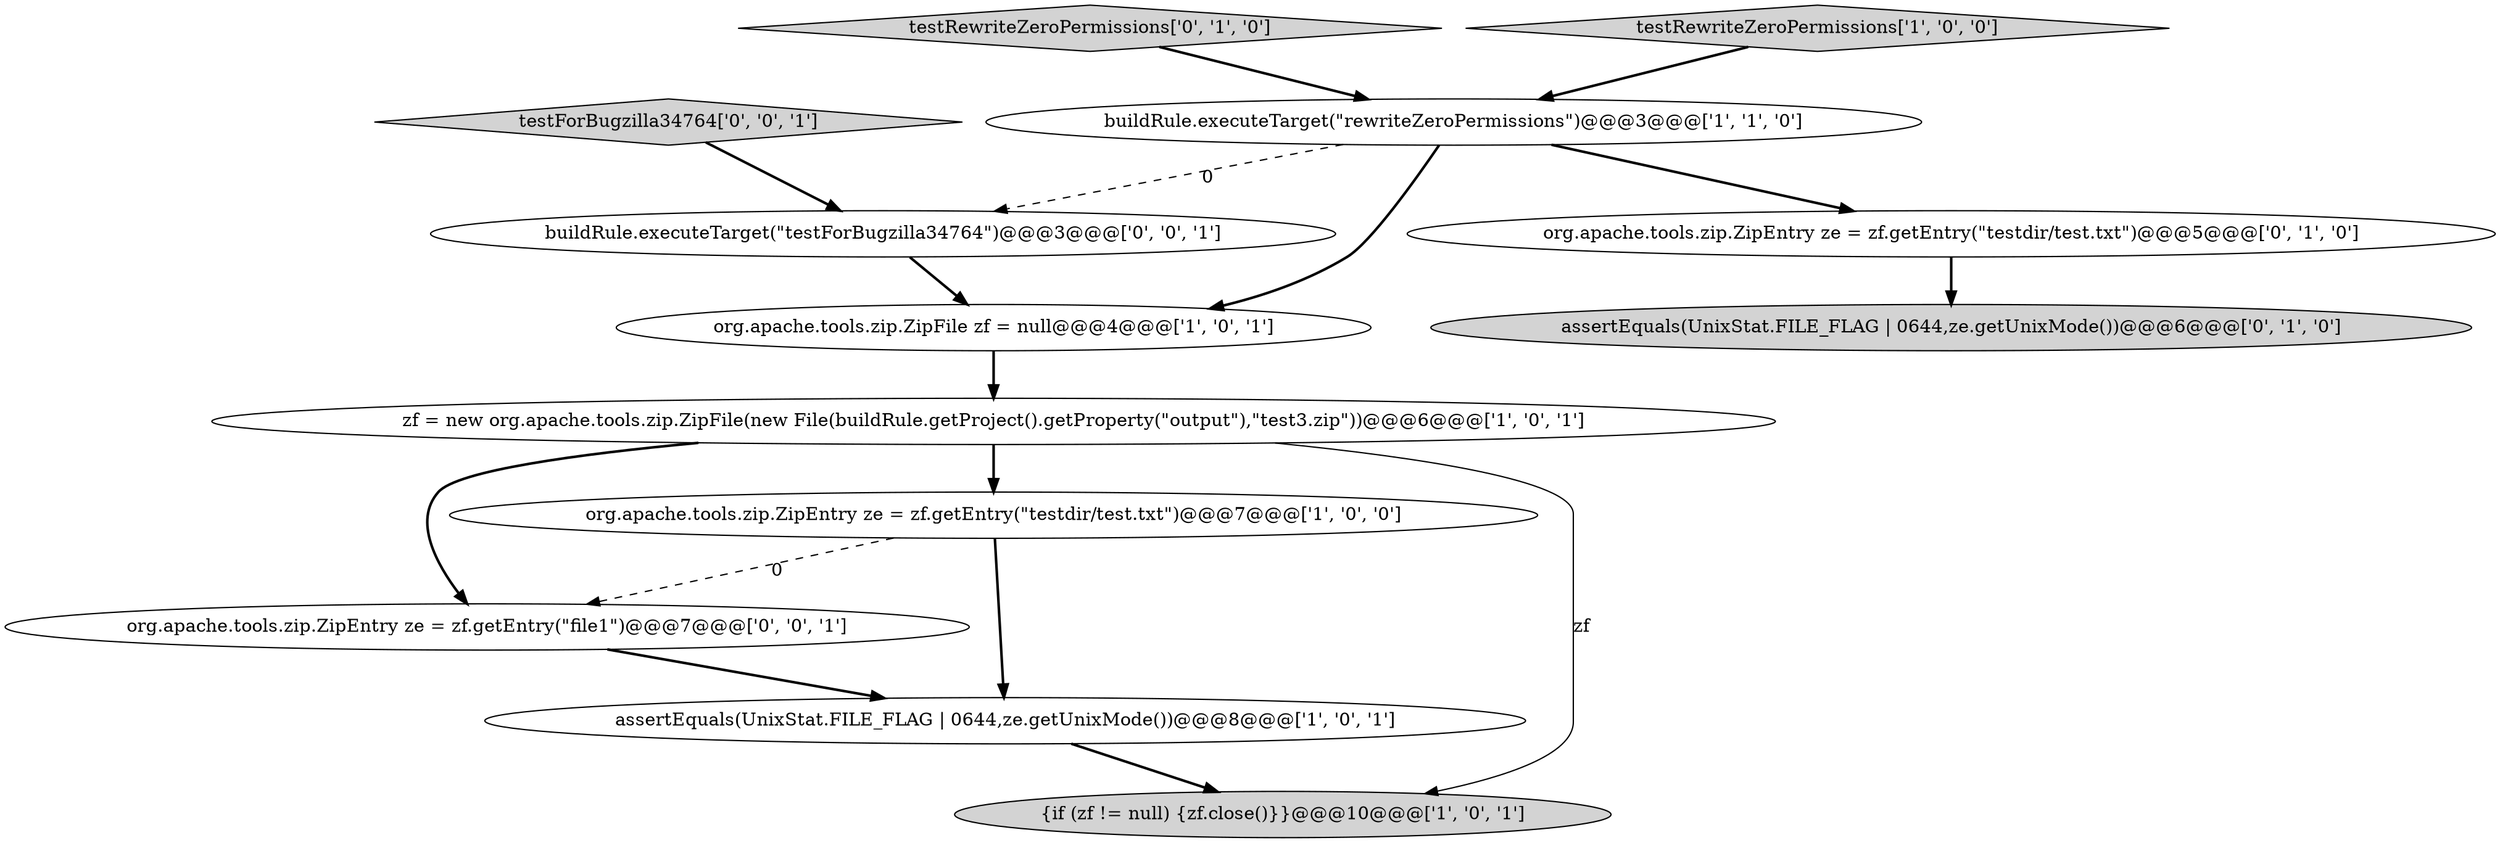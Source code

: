 digraph {
5 [style = filled, label = "org.apache.tools.zip.ZipEntry ze = zf.getEntry(\"testdir/test.txt\")@@@7@@@['1', '0', '0']", fillcolor = white, shape = ellipse image = "AAA0AAABBB1BBB"];
7 [style = filled, label = "assertEquals(UnixStat.FILE_FLAG | 0644,ze.getUnixMode())@@@6@@@['0', '1', '0']", fillcolor = lightgray, shape = ellipse image = "AAA0AAABBB2BBB"];
12 [style = filled, label = "org.apache.tools.zip.ZipEntry ze = zf.getEntry(\"file1\")@@@7@@@['0', '0', '1']", fillcolor = white, shape = ellipse image = "AAA0AAABBB3BBB"];
8 [style = filled, label = "testRewriteZeroPermissions['0', '1', '0']", fillcolor = lightgray, shape = diamond image = "AAA0AAABBB2BBB"];
4 [style = filled, label = "zf = new org.apache.tools.zip.ZipFile(new File(buildRule.getProject().getProperty(\"output\"),\"test3.zip\"))@@@6@@@['1', '0', '1']", fillcolor = white, shape = ellipse image = "AAA0AAABBB1BBB"];
9 [style = filled, label = "org.apache.tools.zip.ZipEntry ze = zf.getEntry(\"testdir/test.txt\")@@@5@@@['0', '1', '0']", fillcolor = white, shape = ellipse image = "AAA0AAABBB2BBB"];
3 [style = filled, label = "assertEquals(UnixStat.FILE_FLAG | 0644,ze.getUnixMode())@@@8@@@['1', '0', '1']", fillcolor = white, shape = ellipse image = "AAA0AAABBB1BBB"];
11 [style = filled, label = "buildRule.executeTarget(\"testForBugzilla34764\")@@@3@@@['0', '0', '1']", fillcolor = white, shape = ellipse image = "AAA0AAABBB3BBB"];
6 [style = filled, label = "{if (zf != null) {zf.close()}}@@@10@@@['1', '0', '1']", fillcolor = lightgray, shape = ellipse image = "AAA0AAABBB1BBB"];
2 [style = filled, label = "testRewriteZeroPermissions['1', '0', '0']", fillcolor = lightgray, shape = diamond image = "AAA0AAABBB1BBB"];
0 [style = filled, label = "buildRule.executeTarget(\"rewriteZeroPermissions\")@@@3@@@['1', '1', '0']", fillcolor = white, shape = ellipse image = "AAA0AAABBB1BBB"];
1 [style = filled, label = "org.apache.tools.zip.ZipFile zf = null@@@4@@@['1', '0', '1']", fillcolor = white, shape = ellipse image = "AAA0AAABBB1BBB"];
10 [style = filled, label = "testForBugzilla34764['0', '0', '1']", fillcolor = lightgray, shape = diamond image = "AAA0AAABBB3BBB"];
8->0 [style = bold, label=""];
5->3 [style = bold, label=""];
4->12 [style = bold, label=""];
3->6 [style = bold, label=""];
1->4 [style = bold, label=""];
0->9 [style = bold, label=""];
2->0 [style = bold, label=""];
12->3 [style = bold, label=""];
0->11 [style = dashed, label="0"];
5->12 [style = dashed, label="0"];
9->7 [style = bold, label=""];
11->1 [style = bold, label=""];
4->5 [style = bold, label=""];
0->1 [style = bold, label=""];
4->6 [style = solid, label="zf"];
10->11 [style = bold, label=""];
}
